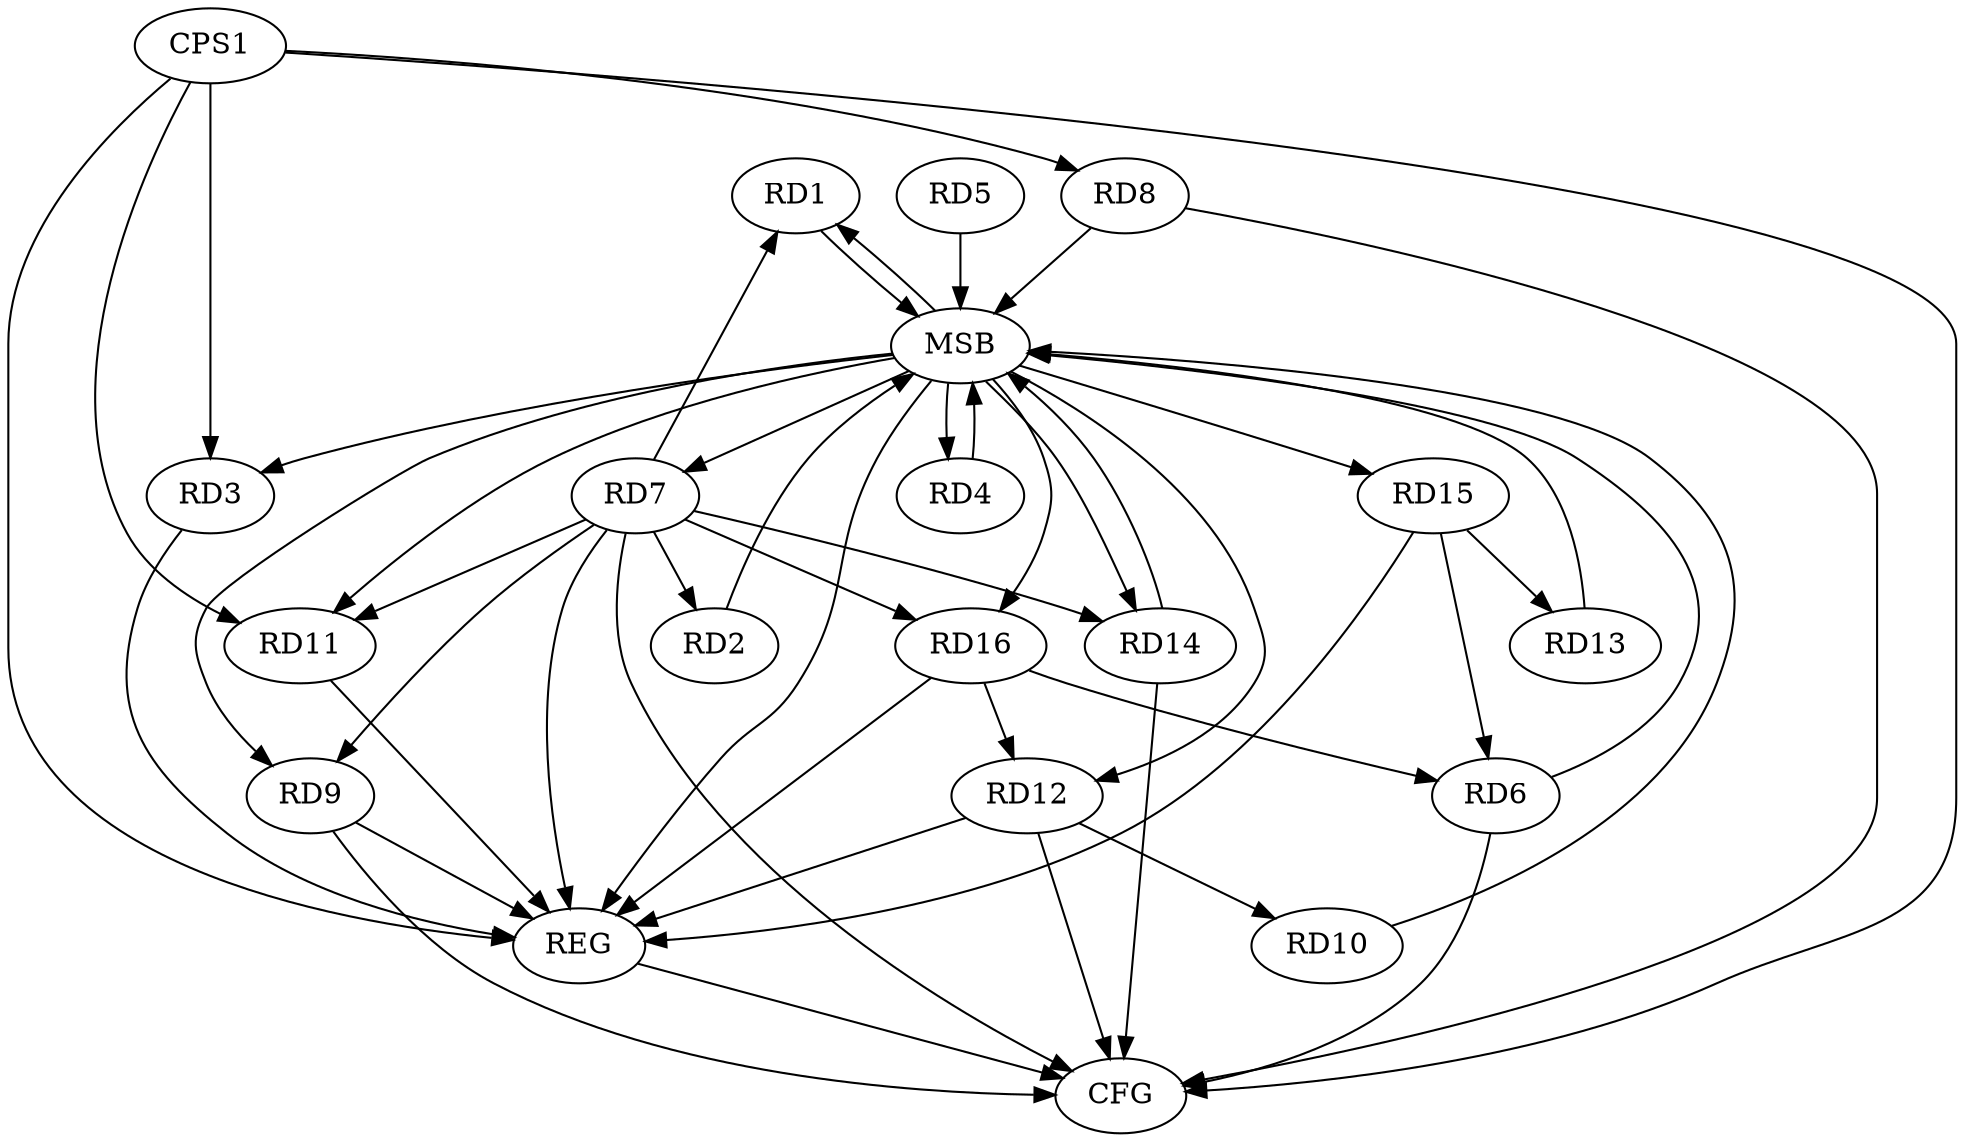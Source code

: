 strict digraph G {
  RD1 [ label="RD1" ];
  RD2 [ label="RD2" ];
  RD3 [ label="RD3" ];
  RD4 [ label="RD4" ];
  RD5 [ label="RD5" ];
  RD6 [ label="RD6" ];
  RD7 [ label="RD7" ];
  RD8 [ label="RD8" ];
  RD9 [ label="RD9" ];
  RD10 [ label="RD10" ];
  RD11 [ label="RD11" ];
  RD12 [ label="RD12" ];
  RD13 [ label="RD13" ];
  RD14 [ label="RD14" ];
  RD15 [ label="RD15" ];
  RD16 [ label="RD16" ];
  CPS1 [ label="CPS1" ];
  REG [ label="REG" ];
  MSB [ label="MSB" ];
  CFG [ label="CFG" ];
  RD15 -> RD6;
  RD16 -> RD6;
  RD7 -> RD14;
  RD7 -> RD16;
  RD12 -> RD10;
  RD16 -> RD12;
  RD15 -> RD13;
  CPS1 -> RD11;
  CPS1 -> RD8;
  CPS1 -> RD3;
  RD3 -> REG;
  RD7 -> REG;
  RD9 -> REG;
  RD11 -> REG;
  RD12 -> REG;
  RD15 -> REG;
  RD16 -> REG;
  CPS1 -> REG;
  RD1 -> MSB;
  MSB -> RD15;
  MSB -> REG;
  RD2 -> MSB;
  MSB -> RD7;
  RD4 -> MSB;
  MSB -> RD3;
  MSB -> RD9;
  RD5 -> MSB;
  MSB -> RD11;
  MSB -> RD16;
  RD6 -> MSB;
  RD8 -> MSB;
  MSB -> RD12;
  RD10 -> MSB;
  MSB -> RD1;
  RD13 -> MSB;
  MSB -> RD14;
  RD14 -> MSB;
  MSB -> RD4;
  RD6 -> CFG;
  CPS1 -> CFG;
  RD8 -> CFG;
  RD12 -> CFG;
  RD9 -> CFG;
  RD14 -> CFG;
  REG -> CFG;
  RD7 -> CFG;
  RD7 -> RD1;
  RD7 -> RD9;
  RD7 -> RD2;
  RD7 -> RD11;
}
